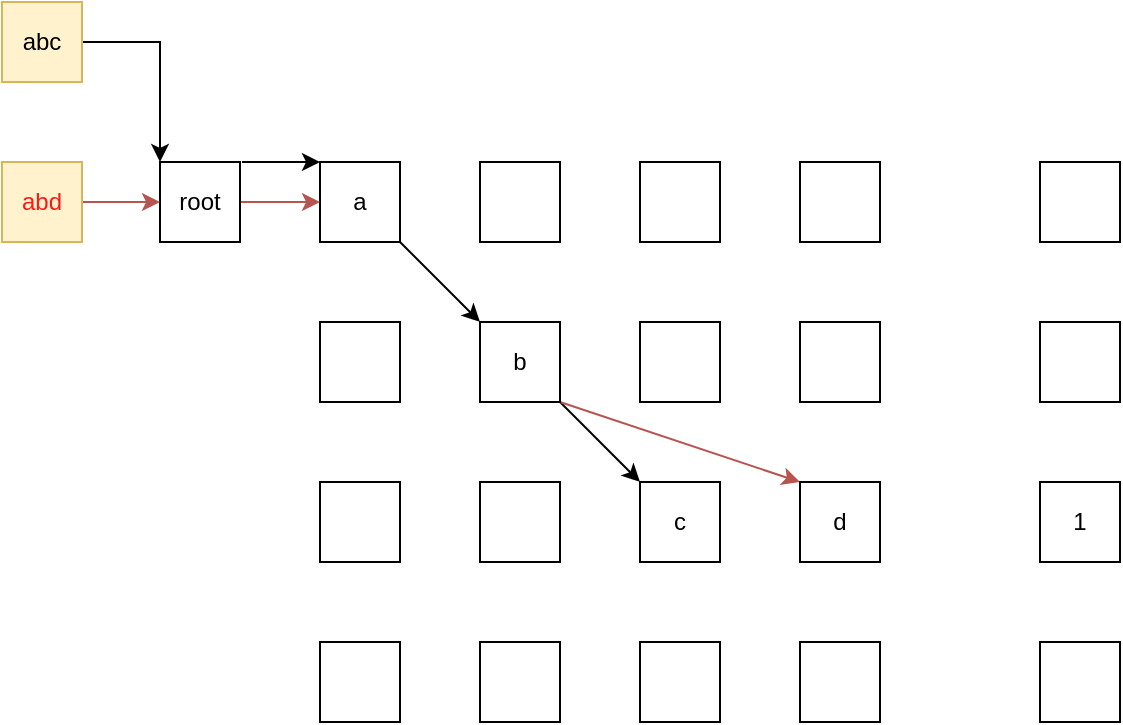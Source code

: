 <mxfile version="21.6.2" type="github">
  <diagram name="第 1 页" id="vjv6d5uPYaNtz-wtYlR8">
    <mxGraphModel dx="996" dy="573" grid="1" gridSize="10" guides="1" tooltips="1" connect="1" arrows="1" fold="1" page="1" pageScale="1" pageWidth="827" pageHeight="1169" math="0" shadow="0">
      <root>
        <mxCell id="0" />
        <mxCell id="1" style="" parent="0" />
        <mxCell id="mSLUovQe3_9nCNvYuGnm-36" style="rounded=0;orthogonalLoop=1;jettySize=auto;html=1;exitX=1;exitY=1;exitDx=0;exitDy=0;entryX=0;entryY=0;entryDx=0;entryDy=0;" edge="1" parent="1" source="mSLUovQe3_9nCNvYuGnm-1" target="mSLUovQe3_9nCNvYuGnm-7">
          <mxGeometry relative="1" as="geometry" />
        </mxCell>
        <mxCell id="mSLUovQe3_9nCNvYuGnm-1" value="a" style="rounded=0;whiteSpace=wrap;html=1;" vertex="1" parent="1">
          <mxGeometry x="239" y="160" width="40" height="40" as="geometry" />
        </mxCell>
        <mxCell id="mSLUovQe3_9nCNvYuGnm-2" value="" style="rounded=0;whiteSpace=wrap;html=1;" vertex="1" parent="1">
          <mxGeometry x="319" y="160" width="40" height="40" as="geometry" />
        </mxCell>
        <mxCell id="mSLUovQe3_9nCNvYuGnm-3" value="" style="rounded=0;whiteSpace=wrap;html=1;" vertex="1" parent="1">
          <mxGeometry x="399" y="160" width="40" height="40" as="geometry" />
        </mxCell>
        <mxCell id="mSLUovQe3_9nCNvYuGnm-4" value="" style="rounded=0;whiteSpace=wrap;html=1;" vertex="1" parent="1">
          <mxGeometry x="479" y="160" width="40" height="40" as="geometry" />
        </mxCell>
        <mxCell id="mSLUovQe3_9nCNvYuGnm-5" value="" style="rounded=0;whiteSpace=wrap;html=1;" vertex="1" parent="1">
          <mxGeometry x="599" y="160" width="40" height="40" as="geometry" />
        </mxCell>
        <mxCell id="mSLUovQe3_9nCNvYuGnm-6" value="" style="rounded=0;whiteSpace=wrap;html=1;" vertex="1" parent="1">
          <mxGeometry x="239" y="240" width="40" height="40" as="geometry" />
        </mxCell>
        <mxCell id="mSLUovQe3_9nCNvYuGnm-29" style="rounded=0;orthogonalLoop=1;jettySize=auto;html=1;exitX=1;exitY=1;exitDx=0;exitDy=0;entryX=0;entryY=0;entryDx=0;entryDy=0;" edge="1" parent="1" source="mSLUovQe3_9nCNvYuGnm-7" target="mSLUovQe3_9nCNvYuGnm-13">
          <mxGeometry relative="1" as="geometry" />
        </mxCell>
        <mxCell id="mSLUovQe3_9nCNvYuGnm-37" style="rounded=0;orthogonalLoop=1;jettySize=auto;html=1;exitX=1;exitY=1;exitDx=0;exitDy=0;entryX=0;entryY=0;entryDx=0;entryDy=0;fillColor=#f8cecc;strokeColor=#b85450;" edge="1" parent="1" source="mSLUovQe3_9nCNvYuGnm-7" target="mSLUovQe3_9nCNvYuGnm-14">
          <mxGeometry relative="1" as="geometry" />
        </mxCell>
        <mxCell id="mSLUovQe3_9nCNvYuGnm-7" value="b" style="rounded=0;whiteSpace=wrap;html=1;" vertex="1" parent="1">
          <mxGeometry x="319" y="240" width="40" height="40" as="geometry" />
        </mxCell>
        <mxCell id="mSLUovQe3_9nCNvYuGnm-8" value="" style="rounded=0;whiteSpace=wrap;html=1;" vertex="1" parent="1">
          <mxGeometry x="399" y="240" width="40" height="40" as="geometry" />
        </mxCell>
        <mxCell id="mSLUovQe3_9nCNvYuGnm-9" value="" style="rounded=0;whiteSpace=wrap;html=1;" vertex="1" parent="1">
          <mxGeometry x="479" y="240" width="40" height="40" as="geometry" />
        </mxCell>
        <mxCell id="mSLUovQe3_9nCNvYuGnm-10" value="" style="rounded=0;whiteSpace=wrap;html=1;" vertex="1" parent="1">
          <mxGeometry x="599" y="240" width="40" height="40" as="geometry" />
        </mxCell>
        <mxCell id="mSLUovQe3_9nCNvYuGnm-11" value="" style="rounded=0;whiteSpace=wrap;html=1;" vertex="1" parent="1">
          <mxGeometry x="239" y="320" width="40" height="40" as="geometry" />
        </mxCell>
        <mxCell id="mSLUovQe3_9nCNvYuGnm-12" value="" style="rounded=0;whiteSpace=wrap;html=1;" vertex="1" parent="1">
          <mxGeometry x="319" y="320" width="40" height="40" as="geometry" />
        </mxCell>
        <mxCell id="mSLUovQe3_9nCNvYuGnm-13" value="c" style="rounded=0;whiteSpace=wrap;html=1;" vertex="1" parent="1">
          <mxGeometry x="399" y="320" width="40" height="40" as="geometry" />
        </mxCell>
        <mxCell id="mSLUovQe3_9nCNvYuGnm-14" value="d" style="rounded=0;whiteSpace=wrap;html=1;" vertex="1" parent="1">
          <mxGeometry x="479" y="320" width="40" height="40" as="geometry" />
        </mxCell>
        <mxCell id="mSLUovQe3_9nCNvYuGnm-15" value="1" style="rounded=0;whiteSpace=wrap;html=1;" vertex="1" parent="1">
          <mxGeometry x="599" y="320" width="40" height="40" as="geometry" />
        </mxCell>
        <mxCell id="mSLUovQe3_9nCNvYuGnm-16" value="" style="rounded=0;whiteSpace=wrap;html=1;" vertex="1" parent="1">
          <mxGeometry x="239" y="400" width="40" height="40" as="geometry" />
        </mxCell>
        <mxCell id="mSLUovQe3_9nCNvYuGnm-17" value="" style="rounded=0;whiteSpace=wrap;html=1;" vertex="1" parent="1">
          <mxGeometry x="319" y="400" width="40" height="40" as="geometry" />
        </mxCell>
        <mxCell id="mSLUovQe3_9nCNvYuGnm-18" value="" style="rounded=0;whiteSpace=wrap;html=1;" vertex="1" parent="1">
          <mxGeometry x="399" y="400" width="40" height="40" as="geometry" />
        </mxCell>
        <mxCell id="mSLUovQe3_9nCNvYuGnm-19" value="" style="rounded=0;whiteSpace=wrap;html=1;" vertex="1" parent="1">
          <mxGeometry x="479" y="400" width="40" height="40" as="geometry" />
        </mxCell>
        <mxCell id="mSLUovQe3_9nCNvYuGnm-20" value="" style="rounded=0;whiteSpace=wrap;html=1;" vertex="1" parent="1">
          <mxGeometry x="599" y="400" width="40" height="40" as="geometry" />
        </mxCell>
        <mxCell id="mSLUovQe3_9nCNvYuGnm-27" style="edgeStyle=orthogonalEdgeStyle;rounded=0;orthogonalLoop=1;jettySize=auto;html=1;entryX=0;entryY=0;entryDx=0;entryDy=0;" edge="1" parent="1" target="mSLUovQe3_9nCNvYuGnm-1">
          <mxGeometry relative="1" as="geometry">
            <mxPoint x="200" y="160" as="sourcePoint" />
          </mxGeometry>
        </mxCell>
        <mxCell id="mSLUovQe3_9nCNvYuGnm-33" style="rounded=0;orthogonalLoop=1;jettySize=auto;html=1;exitX=1;exitY=0.5;exitDx=0;exitDy=0;entryX=0;entryY=0.5;entryDx=0;entryDy=0;fillColor=#f8cecc;strokeColor=#b85450;" edge="1" parent="1" source="mSLUovQe3_9nCNvYuGnm-21" target="mSLUovQe3_9nCNvYuGnm-1">
          <mxGeometry relative="1" as="geometry" />
        </mxCell>
        <mxCell id="mSLUovQe3_9nCNvYuGnm-21" value="root" style="rounded=0;whiteSpace=wrap;html=1;" vertex="1" parent="1">
          <mxGeometry x="159" y="160" width="40" height="40" as="geometry" />
        </mxCell>
        <mxCell id="mSLUovQe3_9nCNvYuGnm-22" value="abc" parent="0" />
        <mxCell id="mSLUovQe3_9nCNvYuGnm-24" value="" style="endArrow=classic;html=1;rounded=0;exitX=1;exitY=0.5;exitDx=0;exitDy=0;entryX=0;entryY=0;entryDx=0;entryDy=0;edgeStyle=orthogonalEdgeStyle;" edge="1" parent="mSLUovQe3_9nCNvYuGnm-22" source="mSLUovQe3_9nCNvYuGnm-25" target="mSLUovQe3_9nCNvYuGnm-21">
          <mxGeometry width="50" height="50" relative="1" as="geometry">
            <mxPoint x="125.143" y="140" as="sourcePoint" />
            <mxPoint x="160" y="160" as="targetPoint" />
          </mxGeometry>
        </mxCell>
        <mxCell id="mSLUovQe3_9nCNvYuGnm-25" value="abc" style="rounded=0;whiteSpace=wrap;html=1;fillColor=#fff2cc;strokeColor=#d6b656;" vertex="1" parent="mSLUovQe3_9nCNvYuGnm-22">
          <mxGeometry x="80" y="80" width="40" height="40" as="geometry" />
        </mxCell>
        <mxCell id="mSLUovQe3_9nCNvYuGnm-30" value="abd" parent="0" />
        <mxCell id="mSLUovQe3_9nCNvYuGnm-32" style="edgeStyle=orthogonalEdgeStyle;rounded=0;orthogonalLoop=1;jettySize=auto;html=1;exitX=1;exitY=0.5;exitDx=0;exitDy=0;entryX=0;entryY=0.5;entryDx=0;entryDy=0;fillColor=#f8cecc;strokeColor=#b85450;" edge="1" parent="mSLUovQe3_9nCNvYuGnm-30" source="mSLUovQe3_9nCNvYuGnm-31" target="mSLUovQe3_9nCNvYuGnm-21">
          <mxGeometry relative="1" as="geometry" />
        </mxCell>
        <mxCell id="mSLUovQe3_9nCNvYuGnm-31" value="abd" style="rounded=0;whiteSpace=wrap;html=1;fillColor=#fff2cc;strokeColor=#d6b656;fontColor=#fd1717;" vertex="1" parent="mSLUovQe3_9nCNvYuGnm-30">
          <mxGeometry x="80" y="160" width="40" height="40" as="geometry" />
        </mxCell>
      </root>
    </mxGraphModel>
  </diagram>
</mxfile>
